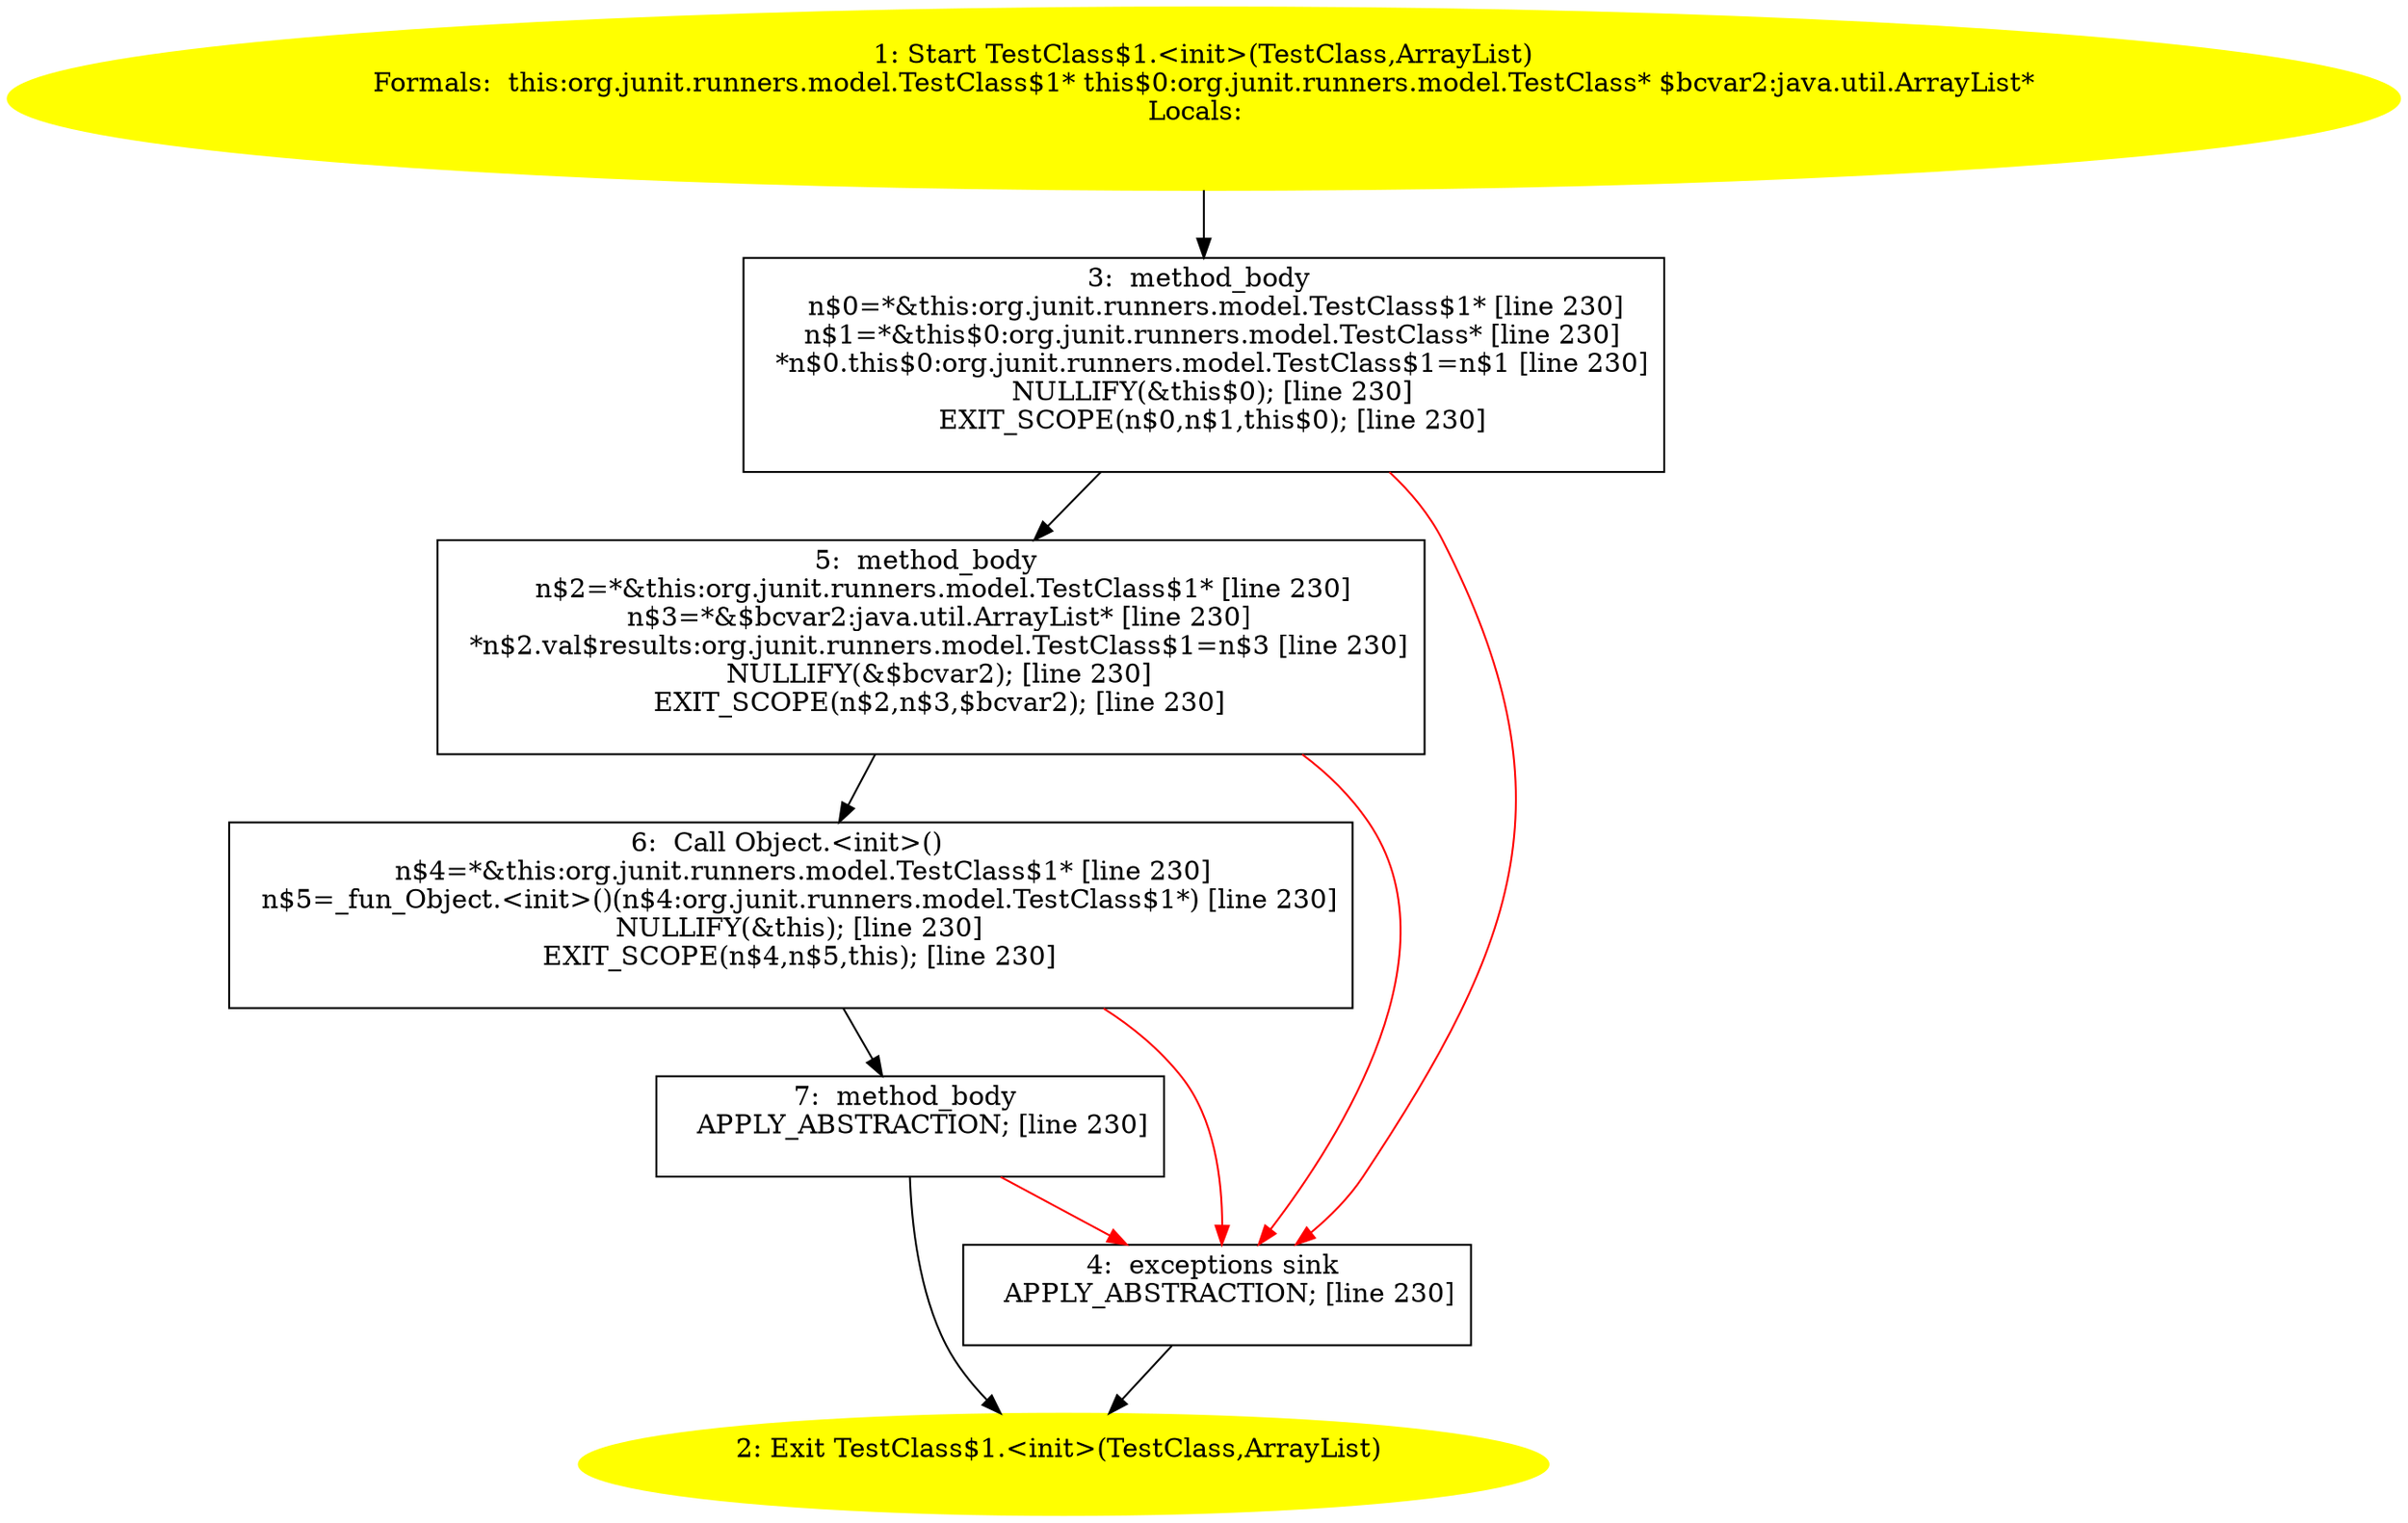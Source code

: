 /* @generated */
digraph cfg {
"org.junit.runners.model.TestClass$1.<init>(org.junit.runners.model.TestClass,java.util.ArrayList).4676d13548d28ac514c4bddcd2f47de5_1" [label="1: Start TestClass$1.<init>(TestClass,ArrayList)\nFormals:  this:org.junit.runners.model.TestClass$1* this$0:org.junit.runners.model.TestClass* $bcvar2:java.util.ArrayList*\nLocals:  \n  " color=yellow style=filled]
	

	 "org.junit.runners.model.TestClass$1.<init>(org.junit.runners.model.TestClass,java.util.ArrayList).4676d13548d28ac514c4bddcd2f47de5_1" -> "org.junit.runners.model.TestClass$1.<init>(org.junit.runners.model.TestClass,java.util.ArrayList).4676d13548d28ac514c4bddcd2f47de5_3" ;
"org.junit.runners.model.TestClass$1.<init>(org.junit.runners.model.TestClass,java.util.ArrayList).4676d13548d28ac514c4bddcd2f47de5_2" [label="2: Exit TestClass$1.<init>(TestClass,ArrayList) \n  " color=yellow style=filled]
	

"org.junit.runners.model.TestClass$1.<init>(org.junit.runners.model.TestClass,java.util.ArrayList).4676d13548d28ac514c4bddcd2f47de5_3" [label="3:  method_body \n   n$0=*&this:org.junit.runners.model.TestClass$1* [line 230]\n  n$1=*&this$0:org.junit.runners.model.TestClass* [line 230]\n  *n$0.this$0:org.junit.runners.model.TestClass$1=n$1 [line 230]\n  NULLIFY(&this$0); [line 230]\n  EXIT_SCOPE(n$0,n$1,this$0); [line 230]\n " shape="box"]
	

	 "org.junit.runners.model.TestClass$1.<init>(org.junit.runners.model.TestClass,java.util.ArrayList).4676d13548d28ac514c4bddcd2f47de5_3" -> "org.junit.runners.model.TestClass$1.<init>(org.junit.runners.model.TestClass,java.util.ArrayList).4676d13548d28ac514c4bddcd2f47de5_5" ;
	 "org.junit.runners.model.TestClass$1.<init>(org.junit.runners.model.TestClass,java.util.ArrayList).4676d13548d28ac514c4bddcd2f47de5_3" -> "org.junit.runners.model.TestClass$1.<init>(org.junit.runners.model.TestClass,java.util.ArrayList).4676d13548d28ac514c4bddcd2f47de5_4" [color="red" ];
"org.junit.runners.model.TestClass$1.<init>(org.junit.runners.model.TestClass,java.util.ArrayList).4676d13548d28ac514c4bddcd2f47de5_4" [label="4:  exceptions sink \n   APPLY_ABSTRACTION; [line 230]\n " shape="box"]
	

	 "org.junit.runners.model.TestClass$1.<init>(org.junit.runners.model.TestClass,java.util.ArrayList).4676d13548d28ac514c4bddcd2f47de5_4" -> "org.junit.runners.model.TestClass$1.<init>(org.junit.runners.model.TestClass,java.util.ArrayList).4676d13548d28ac514c4bddcd2f47de5_2" ;
"org.junit.runners.model.TestClass$1.<init>(org.junit.runners.model.TestClass,java.util.ArrayList).4676d13548d28ac514c4bddcd2f47de5_5" [label="5:  method_body \n   n$2=*&this:org.junit.runners.model.TestClass$1* [line 230]\n  n$3=*&$bcvar2:java.util.ArrayList* [line 230]\n  *n$2.val$results:org.junit.runners.model.TestClass$1=n$3 [line 230]\n  NULLIFY(&$bcvar2); [line 230]\n  EXIT_SCOPE(n$2,n$3,$bcvar2); [line 230]\n " shape="box"]
	

	 "org.junit.runners.model.TestClass$1.<init>(org.junit.runners.model.TestClass,java.util.ArrayList).4676d13548d28ac514c4bddcd2f47de5_5" -> "org.junit.runners.model.TestClass$1.<init>(org.junit.runners.model.TestClass,java.util.ArrayList).4676d13548d28ac514c4bddcd2f47de5_6" ;
	 "org.junit.runners.model.TestClass$1.<init>(org.junit.runners.model.TestClass,java.util.ArrayList).4676d13548d28ac514c4bddcd2f47de5_5" -> "org.junit.runners.model.TestClass$1.<init>(org.junit.runners.model.TestClass,java.util.ArrayList).4676d13548d28ac514c4bddcd2f47de5_4" [color="red" ];
"org.junit.runners.model.TestClass$1.<init>(org.junit.runners.model.TestClass,java.util.ArrayList).4676d13548d28ac514c4bddcd2f47de5_6" [label="6:  Call Object.<init>() \n   n$4=*&this:org.junit.runners.model.TestClass$1* [line 230]\n  n$5=_fun_Object.<init>()(n$4:org.junit.runners.model.TestClass$1*) [line 230]\n  NULLIFY(&this); [line 230]\n  EXIT_SCOPE(n$4,n$5,this); [line 230]\n " shape="box"]
	

	 "org.junit.runners.model.TestClass$1.<init>(org.junit.runners.model.TestClass,java.util.ArrayList).4676d13548d28ac514c4bddcd2f47de5_6" -> "org.junit.runners.model.TestClass$1.<init>(org.junit.runners.model.TestClass,java.util.ArrayList).4676d13548d28ac514c4bddcd2f47de5_7" ;
	 "org.junit.runners.model.TestClass$1.<init>(org.junit.runners.model.TestClass,java.util.ArrayList).4676d13548d28ac514c4bddcd2f47de5_6" -> "org.junit.runners.model.TestClass$1.<init>(org.junit.runners.model.TestClass,java.util.ArrayList).4676d13548d28ac514c4bddcd2f47de5_4" [color="red" ];
"org.junit.runners.model.TestClass$1.<init>(org.junit.runners.model.TestClass,java.util.ArrayList).4676d13548d28ac514c4bddcd2f47de5_7" [label="7:  method_body \n   APPLY_ABSTRACTION; [line 230]\n " shape="box"]
	

	 "org.junit.runners.model.TestClass$1.<init>(org.junit.runners.model.TestClass,java.util.ArrayList).4676d13548d28ac514c4bddcd2f47de5_7" -> "org.junit.runners.model.TestClass$1.<init>(org.junit.runners.model.TestClass,java.util.ArrayList).4676d13548d28ac514c4bddcd2f47de5_2" ;
	 "org.junit.runners.model.TestClass$1.<init>(org.junit.runners.model.TestClass,java.util.ArrayList).4676d13548d28ac514c4bddcd2f47de5_7" -> "org.junit.runners.model.TestClass$1.<init>(org.junit.runners.model.TestClass,java.util.ArrayList).4676d13548d28ac514c4bddcd2f47de5_4" [color="red" ];
}
